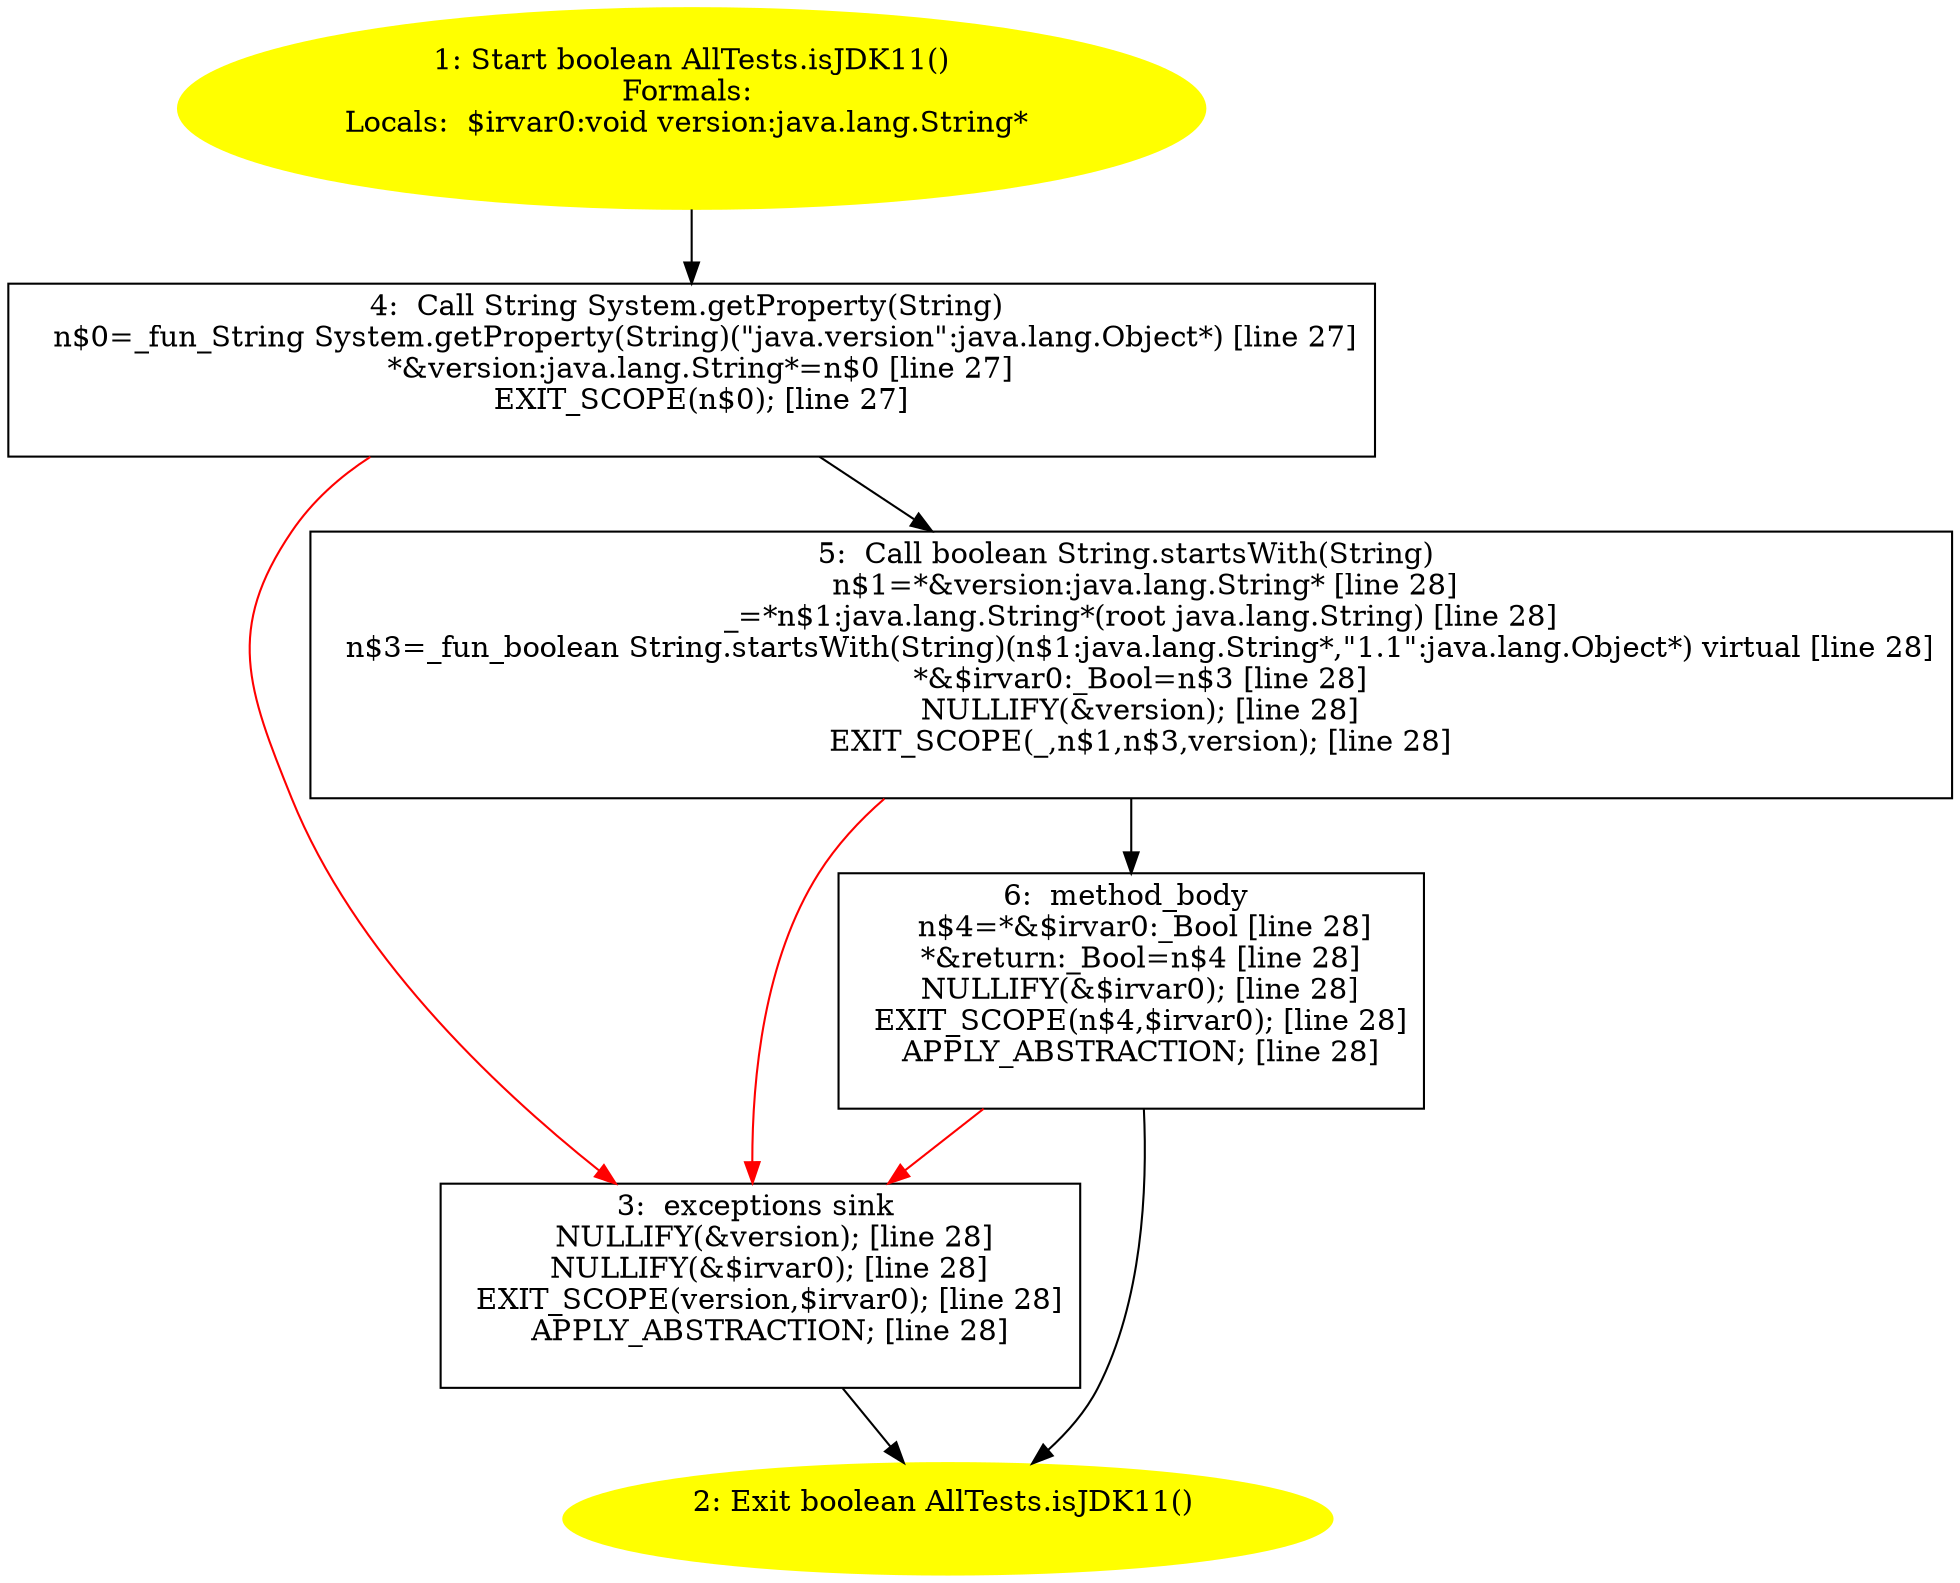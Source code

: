 /* @generated */
digraph cfg {
"junit.tests.runner.AllTests.isJDK11():boolean.f1402c8a1b7467bc390aa6c2678cd335_1" [label="1: Start boolean AllTests.isJDK11()\nFormals: \nLocals:  $irvar0:void version:java.lang.String* \n  " color=yellow style=filled]
	

	 "junit.tests.runner.AllTests.isJDK11():boolean.f1402c8a1b7467bc390aa6c2678cd335_1" -> "junit.tests.runner.AllTests.isJDK11():boolean.f1402c8a1b7467bc390aa6c2678cd335_4" ;
"junit.tests.runner.AllTests.isJDK11():boolean.f1402c8a1b7467bc390aa6c2678cd335_2" [label="2: Exit boolean AllTests.isJDK11() \n  " color=yellow style=filled]
	

"junit.tests.runner.AllTests.isJDK11():boolean.f1402c8a1b7467bc390aa6c2678cd335_3" [label="3:  exceptions sink \n   NULLIFY(&version); [line 28]\n  NULLIFY(&$irvar0); [line 28]\n  EXIT_SCOPE(version,$irvar0); [line 28]\n  APPLY_ABSTRACTION; [line 28]\n " shape="box"]
	

	 "junit.tests.runner.AllTests.isJDK11():boolean.f1402c8a1b7467bc390aa6c2678cd335_3" -> "junit.tests.runner.AllTests.isJDK11():boolean.f1402c8a1b7467bc390aa6c2678cd335_2" ;
"junit.tests.runner.AllTests.isJDK11():boolean.f1402c8a1b7467bc390aa6c2678cd335_4" [label="4:  Call String System.getProperty(String) \n   n$0=_fun_String System.getProperty(String)(\"java.version\":java.lang.Object*) [line 27]\n  *&version:java.lang.String*=n$0 [line 27]\n  EXIT_SCOPE(n$0); [line 27]\n " shape="box"]
	

	 "junit.tests.runner.AllTests.isJDK11():boolean.f1402c8a1b7467bc390aa6c2678cd335_4" -> "junit.tests.runner.AllTests.isJDK11():boolean.f1402c8a1b7467bc390aa6c2678cd335_5" ;
	 "junit.tests.runner.AllTests.isJDK11():boolean.f1402c8a1b7467bc390aa6c2678cd335_4" -> "junit.tests.runner.AllTests.isJDK11():boolean.f1402c8a1b7467bc390aa6c2678cd335_3" [color="red" ];
"junit.tests.runner.AllTests.isJDK11():boolean.f1402c8a1b7467bc390aa6c2678cd335_5" [label="5:  Call boolean String.startsWith(String) \n   n$1=*&version:java.lang.String* [line 28]\n  _=*n$1:java.lang.String*(root java.lang.String) [line 28]\n  n$3=_fun_boolean String.startsWith(String)(n$1:java.lang.String*,\"1.1\":java.lang.Object*) virtual [line 28]\n  *&$irvar0:_Bool=n$3 [line 28]\n  NULLIFY(&version); [line 28]\n  EXIT_SCOPE(_,n$1,n$3,version); [line 28]\n " shape="box"]
	

	 "junit.tests.runner.AllTests.isJDK11():boolean.f1402c8a1b7467bc390aa6c2678cd335_5" -> "junit.tests.runner.AllTests.isJDK11():boolean.f1402c8a1b7467bc390aa6c2678cd335_6" ;
	 "junit.tests.runner.AllTests.isJDK11():boolean.f1402c8a1b7467bc390aa6c2678cd335_5" -> "junit.tests.runner.AllTests.isJDK11():boolean.f1402c8a1b7467bc390aa6c2678cd335_3" [color="red" ];
"junit.tests.runner.AllTests.isJDK11():boolean.f1402c8a1b7467bc390aa6c2678cd335_6" [label="6:  method_body \n   n$4=*&$irvar0:_Bool [line 28]\n  *&return:_Bool=n$4 [line 28]\n  NULLIFY(&$irvar0); [line 28]\n  EXIT_SCOPE(n$4,$irvar0); [line 28]\n  APPLY_ABSTRACTION; [line 28]\n " shape="box"]
	

	 "junit.tests.runner.AllTests.isJDK11():boolean.f1402c8a1b7467bc390aa6c2678cd335_6" -> "junit.tests.runner.AllTests.isJDK11():boolean.f1402c8a1b7467bc390aa6c2678cd335_2" ;
	 "junit.tests.runner.AllTests.isJDK11():boolean.f1402c8a1b7467bc390aa6c2678cd335_6" -> "junit.tests.runner.AllTests.isJDK11():boolean.f1402c8a1b7467bc390aa6c2678cd335_3" [color="red" ];
}
